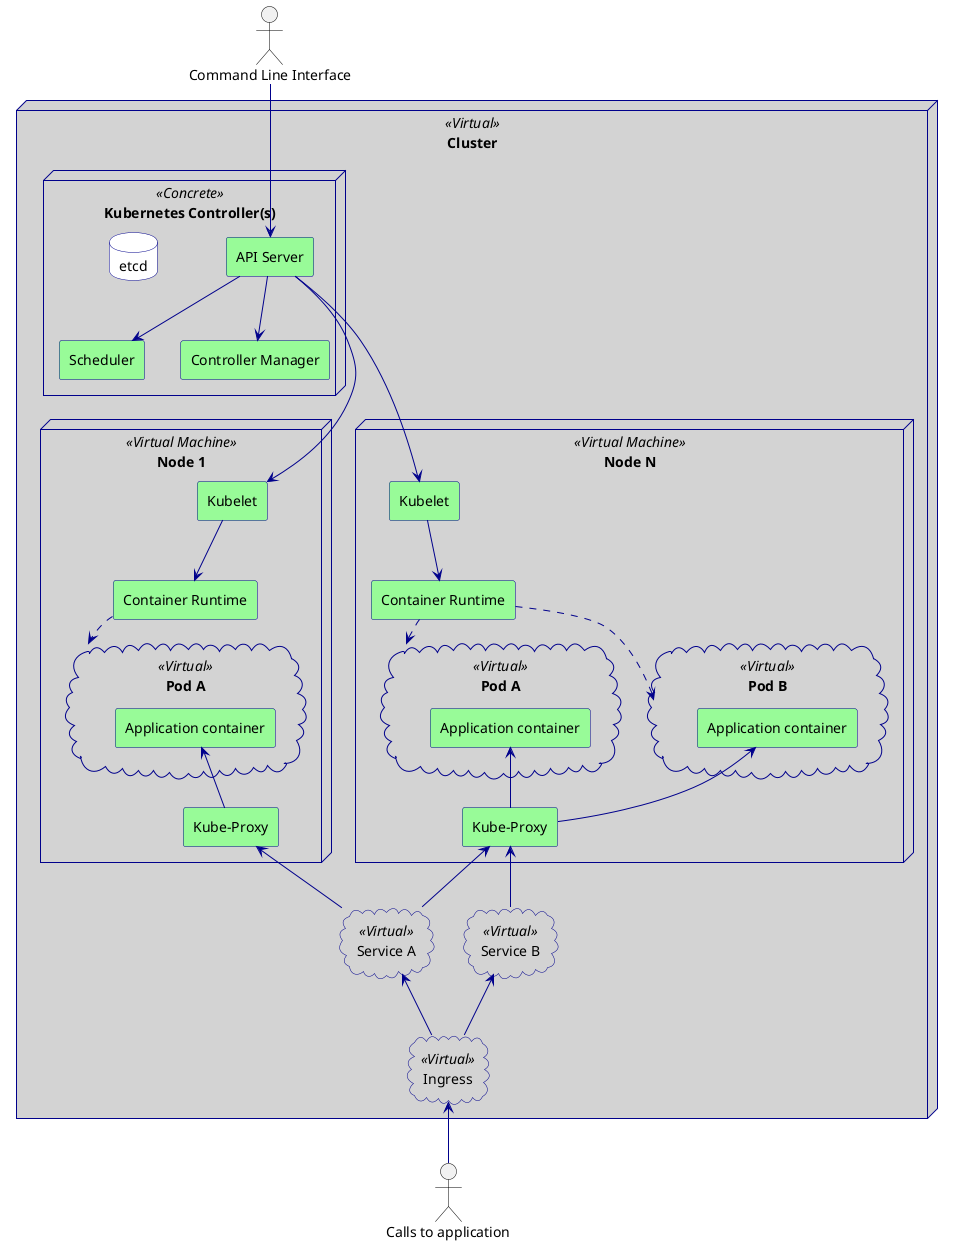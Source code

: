 @startuml
<style>
' TODO: Export to a generic style sheet
componentDiagram {
    LineColor darkblue
    TextColor blue

    agent {
        BackGroundColor palegreen
    }
    .Virtual {
        BackGroundColor lightgray
    }
    database {
        BackGroundColor white
    }
    actor {
        LineColor black
    }
}
document {
  BackGroundColor white
}
</style>

actor "Command Line Interface" as cli
actor "Calls to application" as ext_call

node Cluster as cluster <<Virtual>> {
    node "Kubernetes Controller(s)" as controller <<Concrete>> {
        agent "API Server" as c_api_gw
        agent "Scheduler" as c_scheduler
        agent "Controller Manager" as c_mngr
        database "etcd" as c_etcd

        c_api_gw --> c_scheduler
        c_api_gw --> c_mngr

    }

    node "Node 1" as kube_worker_1 <<Virtual Machine>> {
        agent "Kubelet" as kubelet_1
        agent "Kube-Proxy" as proxy_1
        agent "Container Runtime" as docker_1

        cloud "Pod A" as pod_A_1 <<Virtual>> {
            agent "Application container" as container_A_1
        }

        kubelet_1 --> docker_1
        docker_1 ..> pod_A_1

        container_A_1 <-- proxy_1
    }

    node "Node N" as kube_worker_2 <<Virtual Machine>> {
        agent "Kubelet" as kubelet_2
        agent "Kube-Proxy" as proxy_2
        agent "Container Runtime" as docker_2

        cloud "Pod A" as pod_A_2 <<Virtual>> {
            agent "Application container" as container_A_2
        }
        cloud "Pod B" as pod_B_2 <<Virtual>> {
            agent "Application container" as container_B_2
        }

        kubelet_2 --> docker_2
        docker_2 ..> pod_A_2
        docker_2 ..> pod_B_2

        container_A_2 <-- proxy_2
        container_B_2 <-- proxy_2
    }

    cloud "Service A" as service_a <<Virtual>> {
    }

    cloud "Service B" as service_b <<Virtual>> {
    }

    cloud "Ingress" as ingress <<Virtual>> {
    }

    proxy_1 <-- service_a
    proxy_2 <-- service_a
    proxy_2 <-- service_b

    service_a <-- ingress
    service_b <-- ingress
}


cli --> c_api_gw
ingress <-- ext_call

c_api_gw ---> kubelet_1
c_api_gw ---> kubelet_2
@enduml